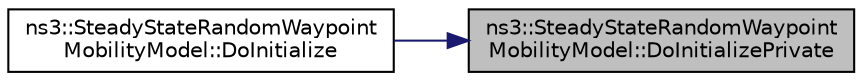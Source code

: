 digraph "ns3::SteadyStateRandomWaypointMobilityModel::DoInitializePrivate"
{
 // LATEX_PDF_SIZE
  edge [fontname="Helvetica",fontsize="10",labelfontname="Helvetica",labelfontsize="10"];
  node [fontname="Helvetica",fontsize="10",shape=record];
  rankdir="RL";
  Node1 [label="ns3::SteadyStateRandomWaypoint\lMobilityModel::DoInitializePrivate",height=0.2,width=0.4,color="black", fillcolor="grey75", style="filled", fontcolor="black",tooltip="Configure random variables based on attributes; calculate the steady state probability that node is i..."];
  Node1 -> Node2 [dir="back",color="midnightblue",fontsize="10",style="solid",fontname="Helvetica"];
  Node2 [label="ns3::SteadyStateRandomWaypoint\lMobilityModel::DoInitialize",height=0.2,width=0.4,color="black", fillcolor="white", style="filled",URL="$classns3_1_1_steady_state_random_waypoint_mobility_model.html#a9e27c674274fb626dca8e0a6ddf3f8f3",tooltip="Initialize() implementation."];
}
